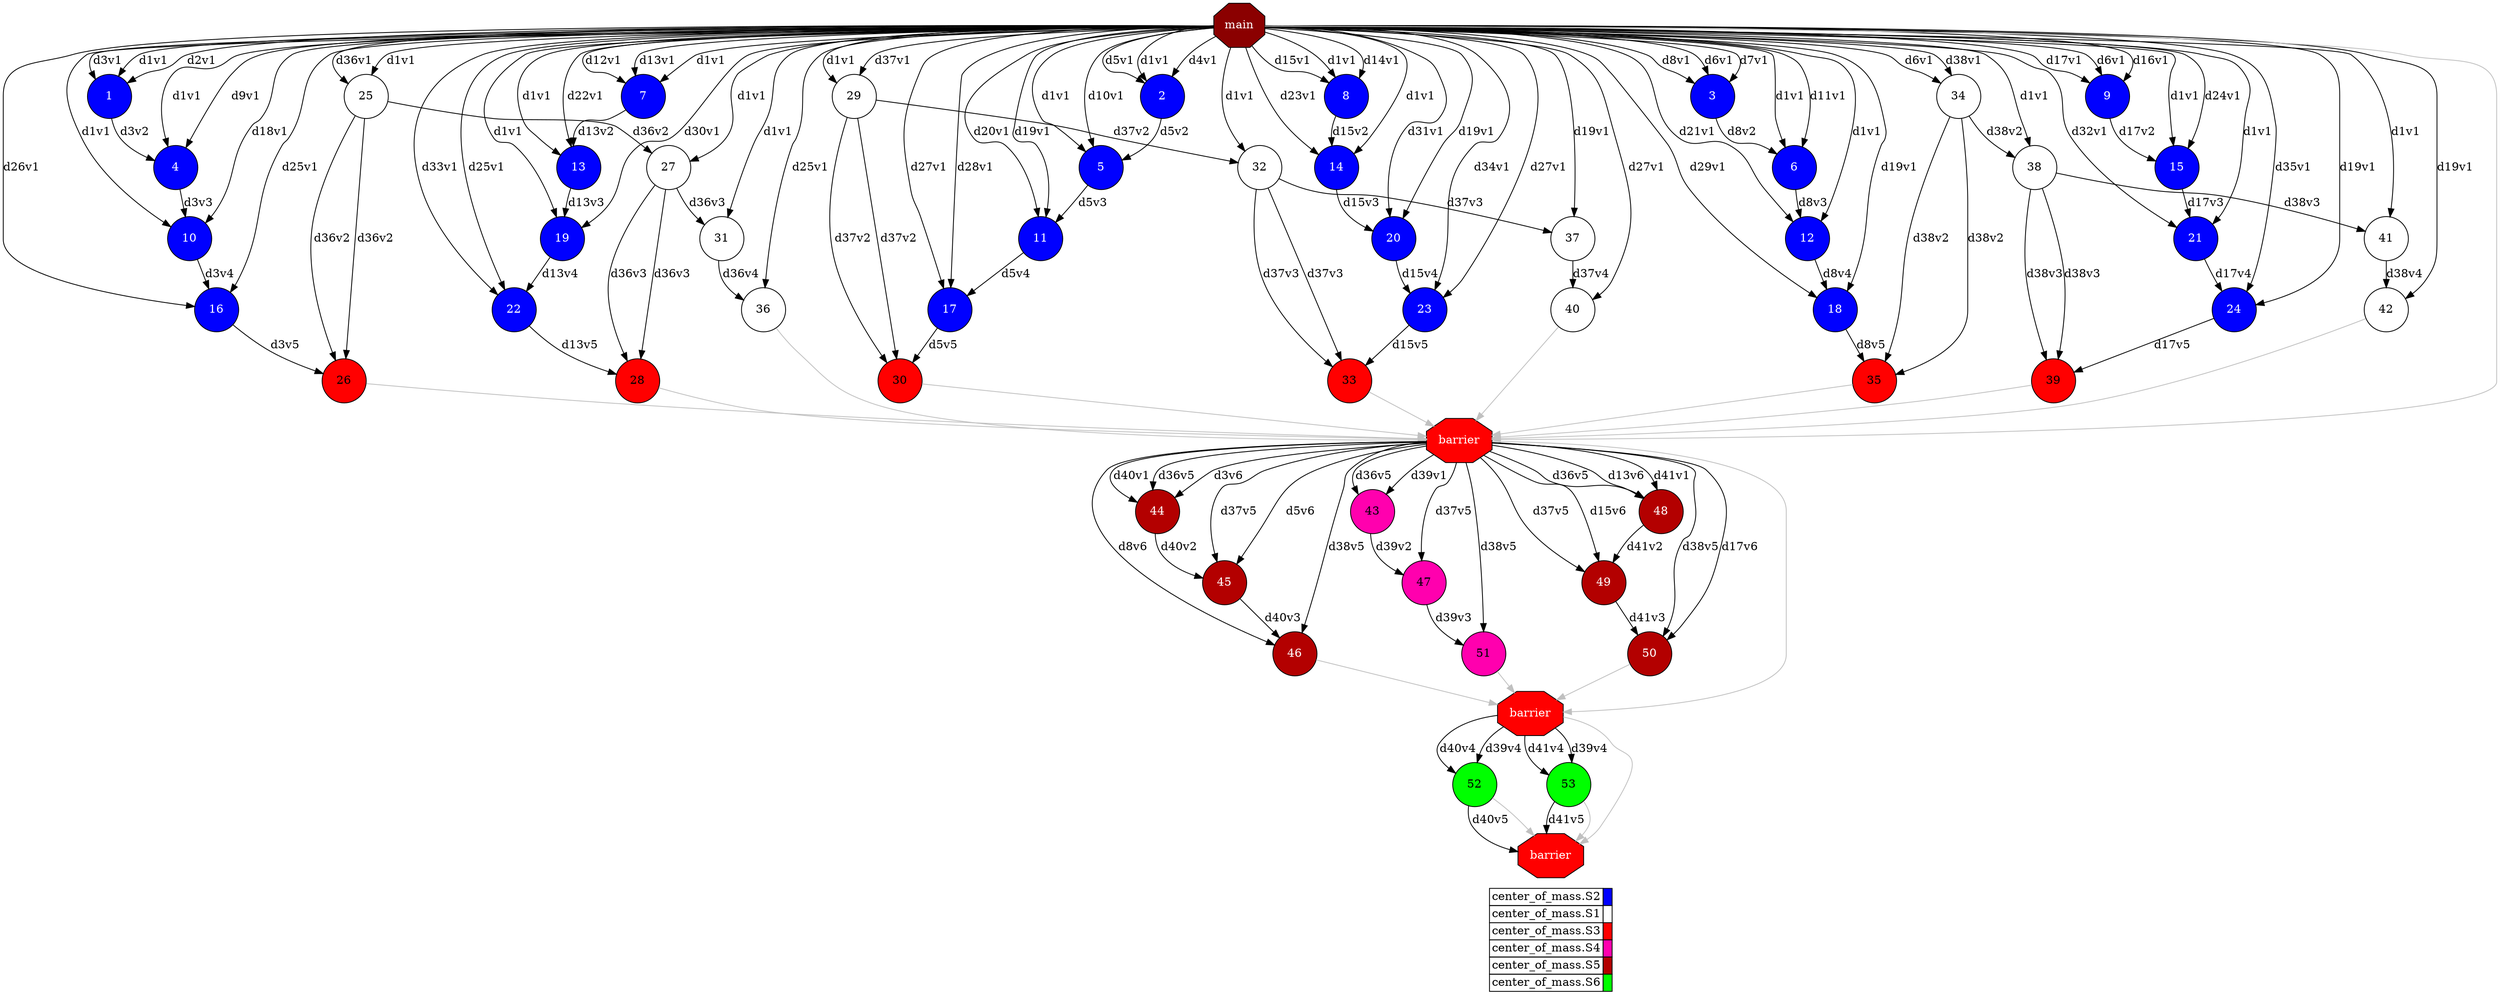 digraph {
  rankdir=TB;
  labeljust="l";
  compound= true;
  subgraph dependence_graph {
    ranksep=0.20;
    node[height=0.75];

Synchro0[label="main", shape=octagon, style=filled fillcolor="#8B0000" fontcolor="#FFFFFF"];
1[shape=circle, style=filled fillcolor="#0000ff" fontcolor="#ffffff"];
Synchro0 -> 1 [label="d1v1"];
Synchro0 -> 1 [label="d2v1"];
Synchro0 -> 1 [label="d3v1"];
2[shape=circle, style=filled fillcolor="#0000ff" fontcolor="#ffffff"];
Synchro0 -> 2 [label="d1v1"];
Synchro0 -> 2 [label="d4v1"];
Synchro0 -> 2 [label="d5v1"];
3[shape=circle, style=filled fillcolor="#0000ff" fontcolor="#ffffff"];
Synchro0 -> 3 [label="d6v1"];
Synchro0 -> 3 [label="d7v1"];
Synchro0 -> 3 [label="d8v1"];
4[shape=circle, style=filled fillcolor="#0000ff" fontcolor="#ffffff"];
Synchro0 -> 4 [label="d1v1"];
Synchro0 -> 4 [label="d9v1"];
1 -> 4 [label="d3v2"];
5[shape=circle, style=filled fillcolor="#0000ff" fontcolor="#ffffff"];
Synchro0 -> 5 [label="d1v1"];
Synchro0 -> 5 [label="d10v1"];
2 -> 5 [label="d5v2"];
6[shape=circle, style=filled fillcolor="#0000ff" fontcolor="#ffffff"];
Synchro0 -> 6 [label="d1v1"];
Synchro0 -> 6 [label="d11v1"];
3 -> 6 [label="d8v2"];
7[shape=circle, style=filled fillcolor="#0000ff" fontcolor="#ffffff"];
Synchro0 -> 7 [label="d1v1"];
Synchro0 -> 7 [label="d12v1"];
Synchro0 -> 7 [label="d13v1"];
8[shape=circle, style=filled fillcolor="#0000ff" fontcolor="#ffffff"];
Synchro0 -> 8 [label="d1v1"];
Synchro0 -> 8 [label="d14v1"];
Synchro0 -> 8 [label="d15v1"];
9[shape=circle, style=filled fillcolor="#0000ff" fontcolor="#ffffff"];
Synchro0 -> 9 [label="d6v1"];
Synchro0 -> 9 [label="d16v1"];
Synchro0 -> 9 [label="d17v1"];
10[shape=circle, style=filled fillcolor="#0000ff" fontcolor="#ffffff"];
Synchro0 -> 10 [label="d1v1"];
Synchro0 -> 10 [label="d18v1"];
4 -> 10 [label="d3v3"];
11[shape=circle, style=filled fillcolor="#0000ff" fontcolor="#ffffff"];
Synchro0 -> 11 [label="d19v1"];
Synchro0 -> 11 [label="d20v1"];
5 -> 11 [label="d5v3"];
12[shape=circle, style=filled fillcolor="#0000ff" fontcolor="#ffffff"];
Synchro0 -> 12 [label="d1v1"];
Synchro0 -> 12 [label="d21v1"];
6 -> 12 [label="d8v3"];
13[shape=circle, style=filled fillcolor="#0000ff" fontcolor="#ffffff"];
Synchro0 -> 13 [label="d1v1"];
Synchro0 -> 13 [label="d22v1"];
7 -> 13 [label="d13v2"];
14[shape=circle, style=filled fillcolor="#0000ff" fontcolor="#ffffff"];
Synchro0 -> 14 [label="d1v1"];
Synchro0 -> 14 [label="d23v1"];
8 -> 14 [label="d15v2"];
15[shape=circle, style=filled fillcolor="#0000ff" fontcolor="#ffffff"];
Synchro0 -> 15 [label="d1v1"];
Synchro0 -> 15 [label="d24v1"];
9 -> 15 [label="d17v2"];
16[shape=circle, style=filled fillcolor="#0000ff" fontcolor="#ffffff"];
Synchro0 -> 16 [label="d25v1"];
Synchro0 -> 16 [label="d26v1"];
10 -> 16 [label="d3v4"];
17[shape=circle, style=filled fillcolor="#0000ff" fontcolor="#ffffff"];
Synchro0 -> 17 [label="d27v1"];
Synchro0 -> 17 [label="d28v1"];
11 -> 17 [label="d5v4"];
18[shape=circle, style=filled fillcolor="#0000ff" fontcolor="#ffffff"];
Synchro0 -> 18 [label="d19v1"];
Synchro0 -> 18 [label="d29v1"];
12 -> 18 [label="d8v4"];
19[shape=circle, style=filled fillcolor="#0000ff" fontcolor="#ffffff"];
Synchro0 -> 19 [label="d1v1"];
Synchro0 -> 19 [label="d30v1"];
13 -> 19 [label="d13v3"];
20[shape=circle, style=filled fillcolor="#0000ff" fontcolor="#ffffff"];
Synchro0 -> 20 [label="d19v1"];
Synchro0 -> 20 [label="d31v1"];
14 -> 20 [label="d15v3"];
21[shape=circle, style=filled fillcolor="#0000ff" fontcolor="#ffffff"];
Synchro0 -> 21 [label="d1v1"];
Synchro0 -> 21 [label="d32v1"];
15 -> 21 [label="d17v3"];
22[shape=circle, style=filled fillcolor="#0000ff" fontcolor="#ffffff"];
Synchro0 -> 22 [label="d25v1"];
Synchro0 -> 22 [label="d33v1"];
19 -> 22 [label="d13v4"];
23[shape=circle, style=filled fillcolor="#0000ff" fontcolor="#ffffff"];
Synchro0 -> 23 [label="d27v1"];
Synchro0 -> 23 [label="d34v1"];
20 -> 23 [label="d15v4"];
24[shape=circle, style=filled fillcolor="#0000ff" fontcolor="#ffffff"];
Synchro0 -> 24 [label="d19v1"];
Synchro0 -> 24 [label="d35v1"];
21 -> 24 [label="d17v4"];
25[shape=circle, style=filled fillcolor="#ffffff" fontcolor="#000000"];
Synchro0 -> 25 [label="d1v1"];
Synchro0 -> 25 [label="d36v1"];
26[shape=circle, style=filled fillcolor="#ff0000" fontcolor="#000000"];
25 -> 26 [label="d36v2"];
25 -> 26 [label="d36v2"];
16 -> 26 [label="d3v5"];
27[shape=circle, style=filled fillcolor="#ffffff" fontcolor="#000000"];
Synchro0 -> 27 [label="d1v1"];
25 -> 27 [label="d36v2"];
28[shape=circle, style=filled fillcolor="#ff0000" fontcolor="#000000"];
27 -> 28 [label="d36v3"];
27 -> 28 [label="d36v3"];
22 -> 28 [label="d13v5"];
29[shape=circle, style=filled fillcolor="#ffffff" fontcolor="#000000"];
Synchro0 -> 29 [label="d1v1"];
Synchro0 -> 29 [label="d37v1"];
30[shape=circle, style=filled fillcolor="#ff0000" fontcolor="#000000"];
29 -> 30 [label="d37v2"];
29 -> 30 [label="d37v2"];
17 -> 30 [label="d5v5"];
31[shape=circle, style=filled fillcolor="#ffffff" fontcolor="#000000"];
Synchro0 -> 31 [label="d1v1"];
27 -> 31 [label="d36v3"];
32[shape=circle, style=filled fillcolor="#ffffff" fontcolor="#000000"];
Synchro0 -> 32 [label="d1v1"];
29 -> 32 [label="d37v2"];
33[shape=circle, style=filled fillcolor="#ff0000" fontcolor="#000000"];
32 -> 33 [label="d37v3"];
32 -> 33 [label="d37v3"];
23 -> 33 [label="d15v5"];
34[shape=circle, style=filled fillcolor="#ffffff" fontcolor="#000000"];
Synchro0 -> 34 [label="d6v1"];
Synchro0 -> 34 [label="d38v1"];
35[shape=circle, style=filled fillcolor="#ff0000" fontcolor="#000000"];
34 -> 35 [label="d38v2"];
34 -> 35 [label="d38v2"];
18 -> 35 [label="d8v5"];
36[shape=circle, style=filled fillcolor="#ffffff" fontcolor="#000000"];
Synchro0 -> 36 [label="d25v1"];
31 -> 36 [label="d36v4"];
37[shape=circle, style=filled fillcolor="#ffffff" fontcolor="#000000"];
Synchro0 -> 37 [label="d19v1"];
32 -> 37 [label="d37v3"];
38[shape=circle, style=filled fillcolor="#ffffff" fontcolor="#000000"];
Synchro0 -> 38 [label="d1v1"];
34 -> 38 [label="d38v2"];
39[shape=circle, style=filled fillcolor="#ff0000" fontcolor="#000000"];
38 -> 39 [label="d38v3"];
38 -> 39 [label="d38v3"];
24 -> 39 [label="d17v5"];
40[shape=circle, style=filled fillcolor="#ffffff" fontcolor="#000000"];
Synchro0 -> 40 [label="d27v1"];
37 -> 40 [label="d37v4"];
41[shape=circle, style=filled fillcolor="#ffffff" fontcolor="#000000"];
Synchro0 -> 41 [label="d1v1"];
38 -> 41 [label="d38v3"];
42[shape=circle, style=filled fillcolor="#ffffff" fontcolor="#000000"];
Synchro0 -> 42 [label="d19v1"];
41 -> 42 [label="d38v4"];
Synchro1[label="barrier", shape=octagon, style=filled fillcolor="#ff0000" fontcolor="#FFFFFF"];
Synchro0 -> Synchro1 [color=grey];
36 -> Synchro1 [color=grey];
40 -> Synchro1 [color=grey];
39 -> Synchro1 [color=grey];
30 -> Synchro1 [color=grey];
42 -> Synchro1 [color=grey];
33 -> Synchro1 [color=grey];
28 -> Synchro1 [color=grey];
26 -> Synchro1 [color=grey];
35 -> Synchro1 [color=grey];
43[shape=circle, style=filled fillcolor="#ff00ae" fontcolor="#000000"];
Synchro1 -> 43 [label="d36v5"];
Synchro1 -> 43 [label="d39v1"];
44[shape=circle, style=filled fillcolor="#b30000" fontcolor="#ffffff"];
Synchro1 -> 44 [label="d36v5"];
Synchro1 -> 44 [label="d3v6"];
Synchro1 -> 44 [label="d40v1"];
45[shape=circle, style=filled fillcolor="#b30000" fontcolor="#ffffff"];
Synchro1 -> 45 [label="d37v5"];
Synchro1 -> 45 [label="d5v6"];
44 -> 45 [label="d40v2"];
46[shape=circle, style=filled fillcolor="#b30000" fontcolor="#ffffff"];
Synchro1 -> 46 [label="d38v5"];
Synchro1 -> 46 [label="d8v6"];
45 -> 46 [label="d40v3"];
47[shape=circle, style=filled fillcolor="#ff00ae" fontcolor="#000000"];
Synchro1 -> 47 [label="d37v5"];
43 -> 47 [label="d39v2"];
48[shape=circle, style=filled fillcolor="#b30000" fontcolor="#ffffff"];
Synchro1 -> 48 [label="d36v5"];
Synchro1 -> 48 [label="d13v6"];
Synchro1 -> 48 [label="d41v1"];
49[shape=circle, style=filled fillcolor="#b30000" fontcolor="#ffffff"];
Synchro1 -> 49 [label="d37v5"];
Synchro1 -> 49 [label="d15v6"];
48 -> 49 [label="d41v2"];
50[shape=circle, style=filled fillcolor="#b30000" fontcolor="#ffffff"];
Synchro1 -> 50 [label="d38v5"];
Synchro1 -> 50 [label="d17v6"];
49 -> 50 [label="d41v3"];
51[shape=circle, style=filled fillcolor="#ff00ae" fontcolor="#000000"];
Synchro1 -> 51 [label="d38v5"];
47 -> 51 [label="d39v3"];
Synchro2[label="barrier", shape=octagon, style=filled fillcolor="#ff0000" fontcolor="#FFFFFF"];
Synchro1 -> Synchro2 [color=grey];
51 -> Synchro2 [color=grey];
46 -> Synchro2 [color=grey];
50 -> Synchro2 [color=grey];
52[shape=circle, style=filled fillcolor="#00ff00" fontcolor="#000000"];
Synchro2 -> 52 [label="d39v4"];
Synchro2 -> 52 [label="d40v4"];
53[shape=circle, style=filled fillcolor="#00ff00" fontcolor="#000000"];
Synchro2 -> 53 [label="d39v4"];
Synchro2 -> 53 [label="d41v4"];
Synchro3[label="barrier", shape=octagon, style=filled fillcolor="#ff0000" fontcolor="#FFFFFF"];
Synchro2 -> Synchro3 [color=grey];
52 -> Synchro3 [color=grey];
53 -> Synchro3 [color=grey];
52 -> Synchro3 [label="d40v5"];
53 -> Synchro3 [label="d41v5"];  }
  subgraph legend {
    rank=sink;
    node [shape=plaintext, height=0.75];
    ranksep=0.20;
    label = "Legend";
    key [label=<
      <table border="0" cellpadding="2" cellspacing="0" cellborder="1">
<tr>
<td align="right">center_of_mass.S2</td>
<td bgcolor="#0000ff">&nbsp;</td>
</tr>
<tr>
<td align="right">center_of_mass.S1</td>
<td bgcolor="#ffffff">&nbsp;</td>
</tr>
<tr>
<td align="right">center_of_mass.S3</td>
<td bgcolor="#ff0000">&nbsp;</td>
</tr>
<tr>
<td align="right">center_of_mass.S4</td>
<td bgcolor="#ff00ae">&nbsp;</td>
</tr>
<tr>
<td align="right">center_of_mass.S5</td>
<td bgcolor="#b30000">&nbsp;</td>
</tr>
<tr>
<td align="right">center_of_mass.S6</td>
<td bgcolor="#00ff00">&nbsp;</td>
</tr>
      </table>
    >]
  }
}
